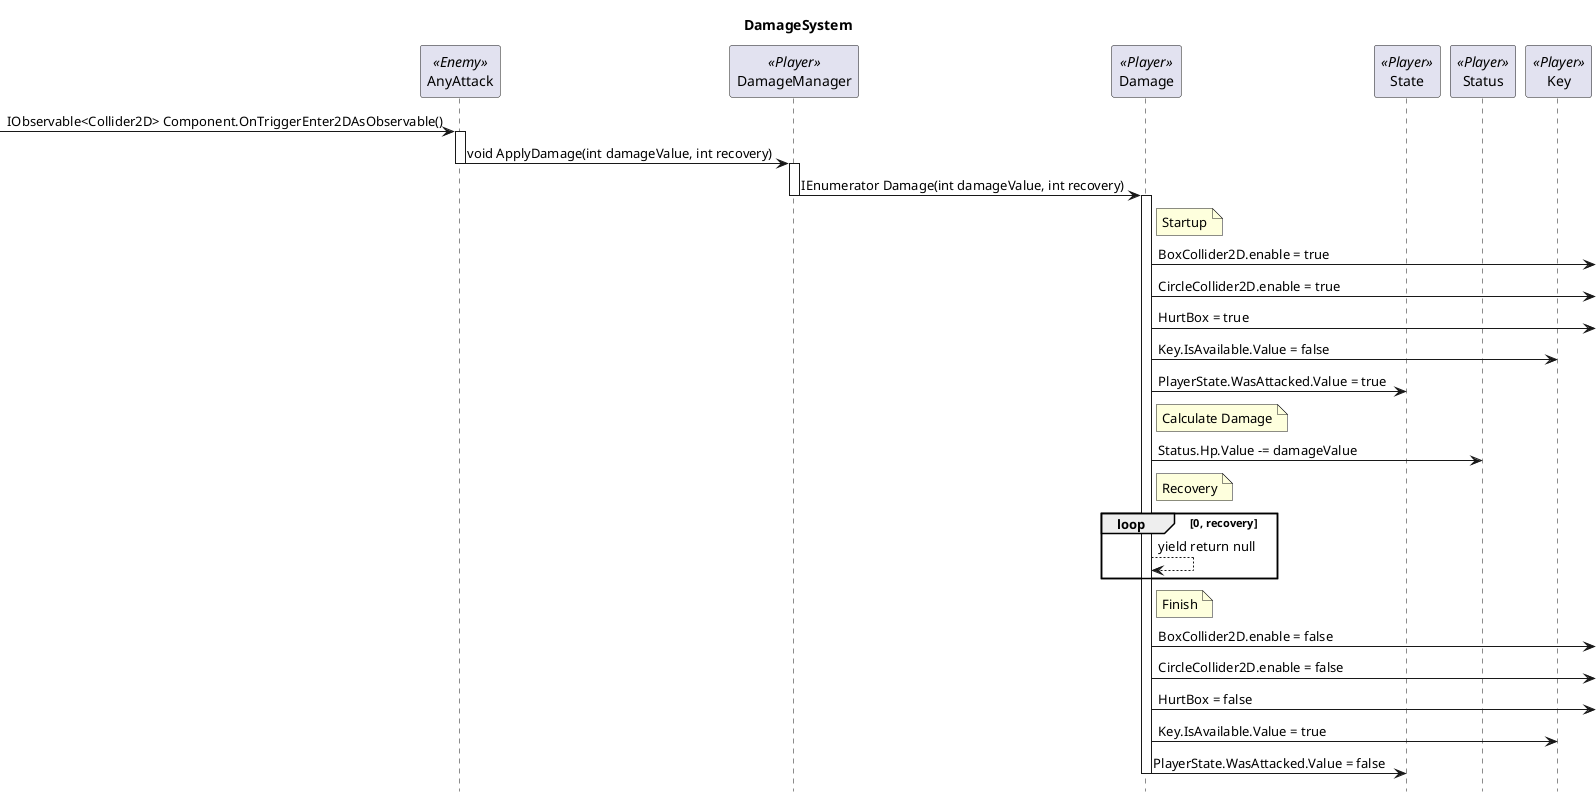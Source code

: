 @startuml {SequenceDiagram.png}
title DamageSystem
hide footbox

participant AnyAttack <<Enemy>>
participant DamageManager <<Player>>
participant Damage <<Player>>
participant State <<Player>>
participant Status <<Player>>
participant Key <<Player>>

[-> AnyAttack : IObservable<Collider2D> Component.OnTriggerEnter2DAsObservable()
activate AnyAttack
  AnyAttack -> DamageManager : void ApplyDamage(int damageValue, int recovery)
deactivate AnyAttack
activate DamageManager
  DamageManager -> Damage : IEnumerator Damage(int damageValue, int recovery)
deactivate DamageManager
activate Damage
note right of Damage : Startup
  Damage ->] : BoxCollider2D.enable = true
  Damage ->] : CircleCollider2D.enable = true
  Damage ->] : HurtBox = true
  Damage -> Key : Key.IsAvailable.Value = false
  Damage -> State : PlayerState.WasAttacked.Value = true
note right of Damage : Calculate Damage
  Damage -> Status : Status.Hp.Value -= damageValue
note right of Damage : Recovery
loop 0, recovery
  Damage --> Damage : yield return null
end
note right of Damage : Finish
  Damage ->] : BoxCollider2D.enable = false
  Damage ->] : CircleCollider2D.enable = false
  Damage ->] : HurtBox = false
  Damage -> Key : Key.IsAvailable.Value = true
  Damage -> State : PlayerState.WasAttacked.Value = false
deactivate Damage
@enduml

